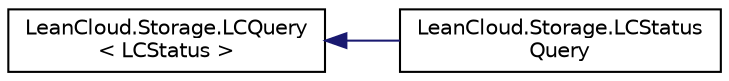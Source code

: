 digraph "Graphical Class Hierarchy"
{
  edge [fontname="Helvetica",fontsize="10",labelfontname="Helvetica",labelfontsize="10"];
  node [fontname="Helvetica",fontsize="10",shape=record];
  rankdir="LR";
  Node1 [label="LeanCloud.Storage.LCQuery\l\< LCStatus \>",height=0.2,width=0.4,color="black", fillcolor="white", style="filled",URL="$classLeanCloud_1_1Storage_1_1LCQuery.html"];
  Node1 -> Node2 [dir="back",color="midnightblue",fontsize="10",style="solid",fontname="Helvetica"];
  Node2 [label="LeanCloud.Storage.LCStatus\lQuery",height=0.2,width=0.4,color="black", fillcolor="white", style="filled",URL="$classLeanCloud_1_1Storage_1_1LCStatusQuery.html",tooltip="LCStatusQuery is the query of LCStatus. "];
}
